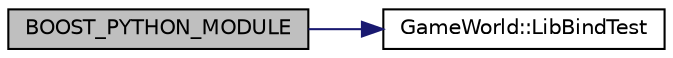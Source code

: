 digraph "BOOST_PYTHON_MODULE"
{
  edge [fontname="Helvetica",fontsize="10",labelfontname="Helvetica",labelfontsize="10"];
  node [fontname="Helvetica",fontsize="10",shape=record];
  rankdir="LR";
  Node1 [label="BOOST_PYTHON_MODULE",height=0.2,width=0.4,color="black", fillcolor="grey75", style="filled", fontcolor="black"];
  Node1 -> Node2 [color="midnightblue",fontsize="10",style="solid",fontname="Helvetica"];
  Node2 [label="GameWorld::LibBindTest",height=0.2,width=0.4,color="black", fillcolor="white", style="filled",URL="$class_game_world.html#a0a602674c208799fdb4068f1ba8dad03"];
}

